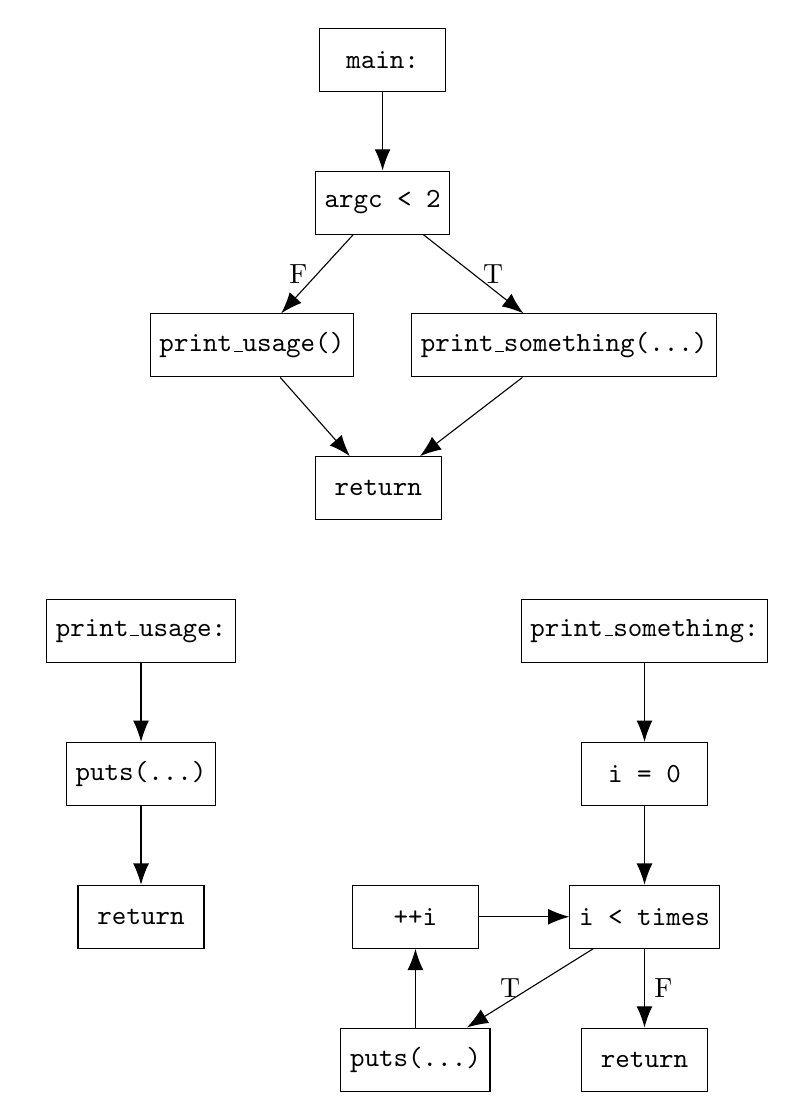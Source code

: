 %\usetikzlibrary{arrows.meta}
%\usetikzlibrary{positioning}

\tikzstyle{ptr} = [-{Latex[length=2.7mm]}]

\tikzstyle{block} = [
    draw,
    align=center,
    rectangle,
    minimum height=0.8cm,
    minimum width=1.6cm
]

\begin{tikzpicture}

    % main
    \begin{scope}[node distance = 1cm and -0.5cm]
        \node[block] (1)                      {\ttfamily main:};
        \node[block] (2) [below       = of 1] {\ttfamily argc < 2};
        \node[block] (3) [below left  = of 2] {\ttfamily print\_usage()};
        \node[block] (4) [below right = of 2] {\ttfamily print\_something(\dots)};
        \node[block] (5) [below right = of 3] {\ttfamily return};

        \path[ptr] (1) edge (2)
                   (2) edge node[left]  {F} (3)
                   (2) edge node[right] {T} (4)
                   (3) edge (5)
                   (4) edge (5);
    \end{scope}

    % print_usage
    \node[block] (6) [below left = of 5] {\ttfamily print\_usage:};
    \node[block] (7) [below      = of 6] {\ttfamily puts(\dots)};
    \node[block] (8) [below      = of 7] {\ttfamily return};

    \path[ptr] (6) edge (7)
               (7) edge (8);

    % print something
    \node[block] (9)  [below right = of  5] {\ttfamily print\_something:};
    \node[block] (10) [below       = of  9] {\ttfamily i = 0};
    \node[block] (11) [below       = of 10] {\ttfamily i < times};
    \node[block] (12) [below left  = of 11] {\ttfamily puts(\dots)};
    \node[block] (13) [above       = of 12] {\ttfamily ++i};
    \node[block] (14) [below       = of 11] {\ttfamily return};

    \path[ptr] (9)  edge (10)
               (10) edge (11)
               (11) edge node[left]  {T} (12)
               (11) edge node[right] {F} (14)
               (12) edge (13)
               (13) edge (11);

\end{tikzpicture}
